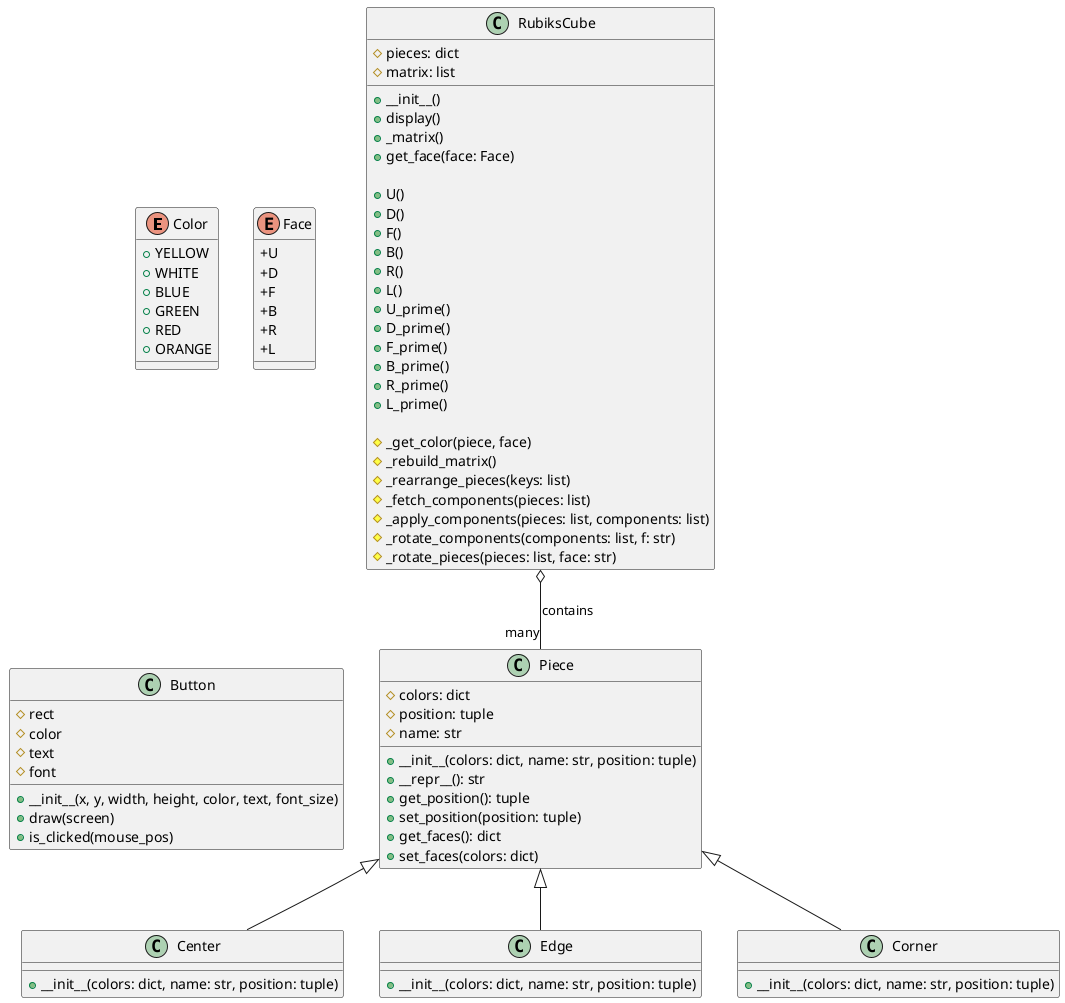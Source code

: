 ' uml/rubix_cube.puml

@startuml rubix_cube

' Define Color Enum
enum Color {
  +YELLOW
  +WHITE
  +BLUE
  +GREEN
  +RED
  +ORANGE
}

' Define Face Enum
enum Face {
  +U
  +D
  +F
  +B
  +R
  +L
}

' Define Piece Class
class Piece {
  #colors: dict
  #position: tuple
  #name: str

  +__init__(colors: dict, name: str, position: tuple)
  +__repr__(): str
  +get_position(): tuple
  +set_position(position: tuple)
  +get_faces(): dict
  +set_faces(colors: dict) 
}

' Define Center Class (inherits from Piece)
class Center {
  +__init__(colors: dict, name: str, position: tuple)
}

' Define Edge Class (inherits from Piece)
class Edge {
  +__init__(colors: dict, name: str, position: tuple)
}

' Define Corner Class (inherits from Piece)
class Corner {
  +__init__(colors: dict, name: str, position: tuple)
}

' Define Cube Class
class RubiksCube {
  #pieces: dict
  #matrix: list

  +__init__()
  +display()
  +_matrix()
  +get_face(face: Face)
  
  +U()
  +D()
  +F()
  +B()
  +R()
  +L()
  +U_prime()
  +D_prime()
  +F_prime()
  +B_prime()
  +R_prime()
  +L_prime()

  #_get_color(piece, face)
  #_rebuild_matrix()
  #_rearrange_pieces(keys: list)
  #_fetch_components(pieces: list)
  #_apply_components(pieces: list, components: list)
  #_rotate_components(components: list, f: str)
  #_rotate_pieces(pieces: list, face: str)
}

' Define Button Class
class Button {
  #rect
  #color
  #text
  #font

  +__init__(x, y, width, height, color, text, font_size)
  +draw(screen)
  +is_clicked(mouse_pos)
} 

' Define relationships between classes
Piece <|-- Center
Piece <|-- Edge
Piece <|-- Corner
RubiksCube o-- "many" Piece : contains

@enduml